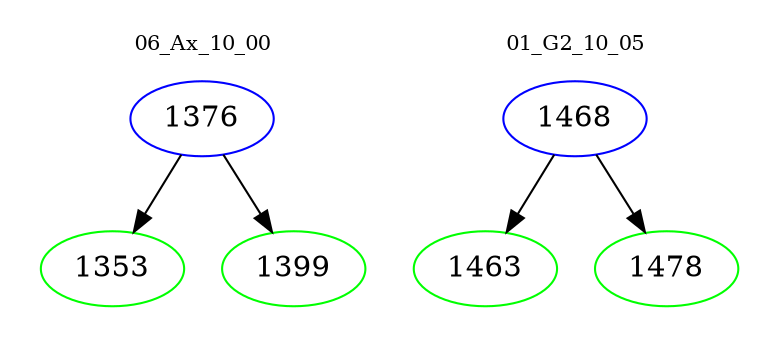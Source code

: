 digraph{
subgraph cluster_0 {
color = white
label = "06_Ax_10_00";
fontsize=10;
T0_1376 [label="1376", color="blue"]
T0_1376 -> T0_1353 [color="black"]
T0_1353 [label="1353", color="green"]
T0_1376 -> T0_1399 [color="black"]
T0_1399 [label="1399", color="green"]
}
subgraph cluster_1 {
color = white
label = "01_G2_10_05";
fontsize=10;
T1_1468 [label="1468", color="blue"]
T1_1468 -> T1_1463 [color="black"]
T1_1463 [label="1463", color="green"]
T1_1468 -> T1_1478 [color="black"]
T1_1478 [label="1478", color="green"]
}
}
